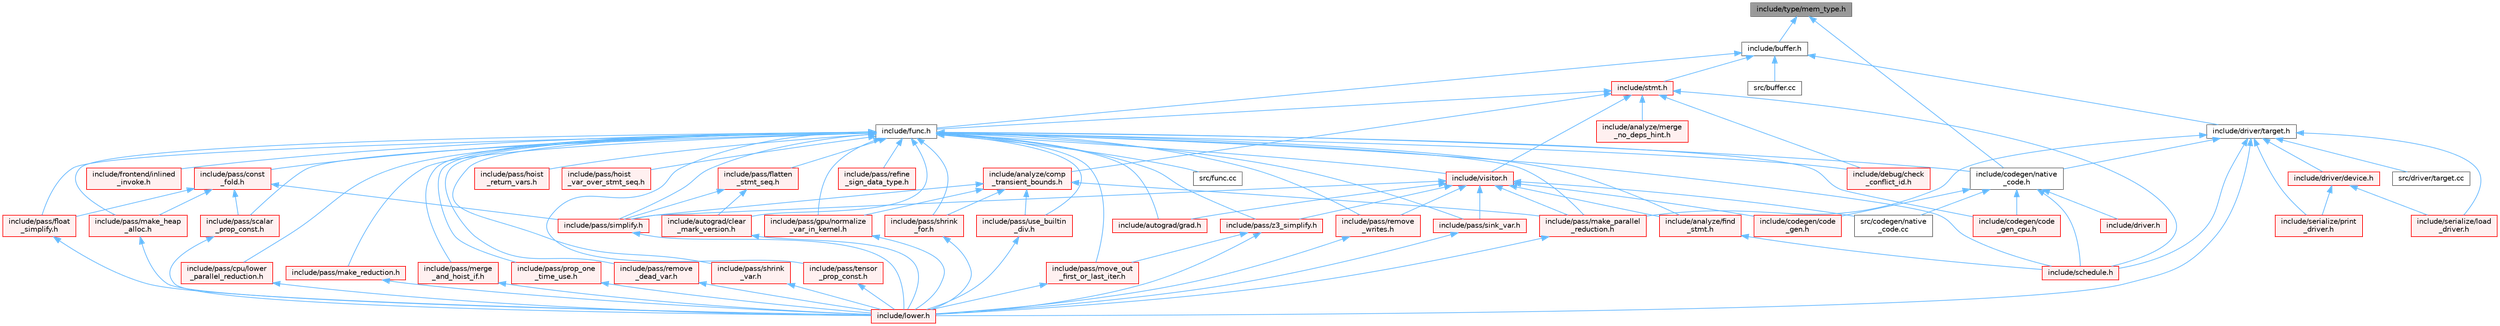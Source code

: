 digraph "include/type/mem_type.h"
{
 // LATEX_PDF_SIZE
  bgcolor="transparent";
  edge [fontname=Helvetica,fontsize=10,labelfontname=Helvetica,labelfontsize=10];
  node [fontname=Helvetica,fontsize=10,shape=box,height=0.2,width=0.4];
  Node1 [label="include/type/mem_type.h",height=0.2,width=0.4,color="gray40", fillcolor="grey60", style="filled", fontcolor="black",tooltip=" "];
  Node1 -> Node2 [dir="back",color="steelblue1",style="solid"];
  Node2 [label="include/buffer.h",height=0.2,width=0.4,color="grey40", fillcolor="white", style="filled",URL="$buffer_8h.html",tooltip=" "];
  Node2 -> Node3 [dir="back",color="steelblue1",style="solid"];
  Node3 [label="include/driver/target.h",height=0.2,width=0.4,color="grey40", fillcolor="white", style="filled",URL="$target_8h.html",tooltip=" "];
  Node3 -> Node4 [dir="back",color="steelblue1",style="solid"];
  Node4 [label="include/codegen/native\l_code.h",height=0.2,width=0.4,color="grey40", fillcolor="white", style="filled",URL="$native__code_8h.html",tooltip=" "];
  Node4 -> Node5 [dir="back",color="steelblue1",style="solid"];
  Node5 [label="include/codegen/code\l_gen.h",height=0.2,width=0.4,color="red", fillcolor="#FFF0F0", style="filled",URL="$include_2codegen_2code__gen_8h.html",tooltip=" "];
  Node4 -> Node7 [dir="back",color="steelblue1",style="solid"];
  Node7 [label="include/codegen/code\l_gen_cpu.h",height=0.2,width=0.4,color="red", fillcolor="#FFF0F0", style="filled",URL="$code__gen__cpu_8h.html",tooltip=" "];
  Node4 -> Node18 [dir="back",color="steelblue1",style="solid"];
  Node18 [label="include/driver.h",height=0.2,width=0.4,color="red", fillcolor="#FFF0F0", style="filled",URL="$driver_8h.html",tooltip=" "];
  Node4 -> Node20 [dir="back",color="steelblue1",style="solid"];
  Node20 [label="include/schedule.h",height=0.2,width=0.4,color="red", fillcolor="#FFF0F0", style="filled",URL="$schedule_8h.html",tooltip=" "];
  Node4 -> Node54 [dir="back",color="steelblue1",style="solid"];
  Node54 [label="src/codegen/native\l_code.cc",height=0.2,width=0.4,color="grey40", fillcolor="white", style="filled",URL="$native__code_8cc.html",tooltip=" "];
  Node3 -> Node55 [dir="back",color="steelblue1",style="solid"];
  Node55 [label="include/driver/device.h",height=0.2,width=0.4,color="red", fillcolor="#FFF0F0", style="filled",URL="$device_8h.html",tooltip=" "];
  Node55 -> Node192 [dir="back",color="steelblue1",style="solid"];
  Node192 [label="include/serialize/load\l_driver.h",height=0.2,width=0.4,color="red", fillcolor="#FFF0F0", style="filled",URL="$load__driver_8h.html",tooltip=" "];
  Node55 -> Node194 [dir="back",color="steelblue1",style="solid"];
  Node194 [label="include/serialize/print\l_driver.h",height=0.2,width=0.4,color="red", fillcolor="#FFF0F0", style="filled",URL="$print__driver_8h.html",tooltip=" "];
  Node3 -> Node69 [dir="back",color="steelblue1",style="solid"];
  Node69 [label="include/lower.h",height=0.2,width=0.4,color="red", fillcolor="#FFF0F0", style="filled",URL="$lower_8h.html",tooltip=" "];
  Node3 -> Node95 [dir="back",color="steelblue1",style="solid"];
  Node95 [label="include/pass/make_parallel\l_reduction.h",height=0.2,width=0.4,color="red", fillcolor="#FFF0F0", style="filled",URL="$make__parallel__reduction_8h.html",tooltip=" "];
  Node95 -> Node69 [dir="back",color="steelblue1",style="solid"];
  Node3 -> Node20 [dir="back",color="steelblue1",style="solid"];
  Node3 -> Node192 [dir="back",color="steelblue1",style="solid"];
  Node3 -> Node194 [dir="back",color="steelblue1",style="solid"];
  Node3 -> Node199 [dir="back",color="steelblue1",style="solid"];
  Node199 [label="src/driver/target.cc",height=0.2,width=0.4,color="grey40", fillcolor="white", style="filled",URL="$target_8cc.html",tooltip=" "];
  Node2 -> Node57 [dir="back",color="steelblue1",style="solid"];
  Node57 [label="include/func.h",height=0.2,width=0.4,color="grey40", fillcolor="white", style="filled",URL="$func_8h.html",tooltip=" "];
  Node57 -> Node58 [dir="back",color="steelblue1",style="solid"];
  Node58 [label="include/analyze/find\l_stmt.h",height=0.2,width=0.4,color="red", fillcolor="#FFF0F0", style="filled",URL="$find__stmt_8h.html",tooltip=" "];
  Node58 -> Node20 [dir="back",color="steelblue1",style="solid"];
  Node57 -> Node132 [dir="back",color="steelblue1",style="solid"];
  Node132 [label="include/autograd/clear\l_mark_version.h",height=0.2,width=0.4,color="red", fillcolor="#FFF0F0", style="filled",URL="$clear__mark__version_8h.html",tooltip=" "];
  Node132 -> Node69 [dir="back",color="steelblue1",style="solid"];
  Node57 -> Node133 [dir="back",color="steelblue1",style="solid"];
  Node133 [label="include/autograd/grad.h",height=0.2,width=0.4,color="red", fillcolor="#FFF0F0", style="filled",URL="$grad_8h.html",tooltip=" "];
  Node57 -> Node7 [dir="back",color="steelblue1",style="solid"];
  Node57 -> Node4 [dir="back",color="steelblue1",style="solid"];
  Node57 -> Node134 [dir="back",color="steelblue1",style="solid"];
  Node134 [label="include/debug/check\l_conflict_id.h",height=0.2,width=0.4,color="red", fillcolor="#FFF0F0", style="filled",URL="$check__conflict__id_8h.html",tooltip=" "];
  Node57 -> Node136 [dir="back",color="steelblue1",style="solid"];
  Node136 [label="include/frontend/inlined\l_invoke.h",height=0.2,width=0.4,color="red", fillcolor="#FFF0F0", style="filled",URL="$inlined__invoke_8h.html",tooltip=" "];
  Node57 -> Node137 [dir="back",color="steelblue1",style="solid"];
  Node137 [label="include/pass/const\l_fold.h",height=0.2,width=0.4,color="red", fillcolor="#FFF0F0", style="filled",URL="$const__fold_8h.html",tooltip=" "];
  Node137 -> Node139 [dir="back",color="steelblue1",style="solid"];
  Node139 [label="include/pass/float\l_simplify.h",height=0.2,width=0.4,color="red", fillcolor="#FFF0F0", style="filled",URL="$float__simplify_8h.html",tooltip=" "];
  Node139 -> Node69 [dir="back",color="steelblue1",style="solid"];
  Node137 -> Node141 [dir="back",color="steelblue1",style="solid"];
  Node141 [label="include/pass/make_heap\l_alloc.h",height=0.2,width=0.4,color="red", fillcolor="#FFF0F0", style="filled",URL="$make__heap__alloc_8h.html",tooltip=" "];
  Node141 -> Node69 [dir="back",color="steelblue1",style="solid"];
  Node137 -> Node142 [dir="back",color="steelblue1",style="solid"];
  Node142 [label="include/pass/scalar\l_prop_const.h",height=0.2,width=0.4,color="red", fillcolor="#FFF0F0", style="filled",URL="$scalar__prop__const_8h.html",tooltip=" "];
  Node142 -> Node69 [dir="back",color="steelblue1",style="solid"];
  Node137 -> Node85 [dir="back",color="steelblue1",style="solid"];
  Node85 [label="include/pass/simplify.h",height=0.2,width=0.4,color="red", fillcolor="#FFF0F0", style="filled",URL="$simplify_8h.html",tooltip=" "];
  Node85 -> Node69 [dir="back",color="steelblue1",style="solid"];
  Node57 -> Node144 [dir="back",color="steelblue1",style="solid"];
  Node144 [label="include/pass/cpu/lower\l_parallel_reduction.h",height=0.2,width=0.4,color="red", fillcolor="#FFF0F0", style="filled",URL="$cpu_2lower__parallel__reduction_8h.html",tooltip=" "];
  Node144 -> Node69 [dir="back",color="steelblue1",style="solid"];
  Node57 -> Node145 [dir="back",color="steelblue1",style="solid"];
  Node145 [label="include/pass/flatten\l_stmt_seq.h",height=0.2,width=0.4,color="red", fillcolor="#FFF0F0", style="filled",URL="$flatten__stmt__seq_8h.html",tooltip=" "];
  Node145 -> Node132 [dir="back",color="steelblue1",style="solid"];
  Node145 -> Node85 [dir="back",color="steelblue1",style="solid"];
  Node57 -> Node139 [dir="back",color="steelblue1",style="solid"];
  Node57 -> Node100 [dir="back",color="steelblue1",style="solid"];
  Node100 [label="include/pass/gpu/normalize\l_var_in_kernel.h",height=0.2,width=0.4,color="red", fillcolor="#FFF0F0", style="filled",URL="$normalize__var__in__kernel_8h.html",tooltip=" "];
  Node100 -> Node69 [dir="back",color="steelblue1",style="solid"];
  Node57 -> Node149 [dir="back",color="steelblue1",style="solid"];
  Node149 [label="include/pass/hoist\l_return_vars.h",height=0.2,width=0.4,color="red", fillcolor="#FFF0F0", style="filled",URL="$hoist__return__vars_8h.html",tooltip=" "];
  Node57 -> Node151 [dir="back",color="steelblue1",style="solid"];
  Node151 [label="include/pass/hoist\l_var_over_stmt_seq.h",height=0.2,width=0.4,color="red", fillcolor="#FFF0F0", style="filled",URL="$hoist__var__over__stmt__seq_8h.html",tooltip=" "];
  Node57 -> Node141 [dir="back",color="steelblue1",style="solid"];
  Node57 -> Node95 [dir="back",color="steelblue1",style="solid"];
  Node57 -> Node152 [dir="back",color="steelblue1",style="solid"];
  Node152 [label="include/pass/make_reduction.h",height=0.2,width=0.4,color="red", fillcolor="#FFF0F0", style="filled",URL="$make__reduction_8h.html",tooltip=" "];
  Node152 -> Node69 [dir="back",color="steelblue1",style="solid"];
  Node57 -> Node153 [dir="back",color="steelblue1",style="solid"];
  Node153 [label="include/pass/merge\l_and_hoist_if.h",height=0.2,width=0.4,color="red", fillcolor="#FFF0F0", style="filled",URL="$merge__and__hoist__if_8h.html",tooltip=" "];
  Node153 -> Node69 [dir="back",color="steelblue1",style="solid"];
  Node57 -> Node154 [dir="back",color="steelblue1",style="solid"];
  Node154 [label="include/pass/move_out\l_first_or_last_iter.h",height=0.2,width=0.4,color="red", fillcolor="#FFF0F0", style="filled",URL="$move__out__first__or__last__iter_8h.html",tooltip=" "];
  Node154 -> Node69 [dir="back",color="steelblue1",style="solid"];
  Node57 -> Node156 [dir="back",color="steelblue1",style="solid"];
  Node156 [label="include/pass/prop_one\l_time_use.h",height=0.2,width=0.4,color="red", fillcolor="#FFF0F0", style="filled",URL="$prop__one__time__use_8h.html",tooltip=" "];
  Node156 -> Node69 [dir="back",color="steelblue1",style="solid"];
  Node57 -> Node157 [dir="back",color="steelblue1",style="solid"];
  Node157 [label="include/pass/refine\l_sign_data_type.h",height=0.2,width=0.4,color="red", fillcolor="#FFF0F0", style="filled",URL="$refine__sign__data__type_8h.html",tooltip=" "];
  Node57 -> Node159 [dir="back",color="steelblue1",style="solid"];
  Node159 [label="include/pass/remove\l_dead_var.h",height=0.2,width=0.4,color="red", fillcolor="#FFF0F0", style="filled",URL="$remove__dead__var_8h.html",tooltip=" "];
  Node159 -> Node69 [dir="back",color="steelblue1",style="solid"];
  Node57 -> Node160 [dir="back",color="steelblue1",style="solid"];
  Node160 [label="include/pass/remove\l_writes.h",height=0.2,width=0.4,color="red", fillcolor="#FFF0F0", style="filled",URL="$remove__writes_8h.html",tooltip=" "];
  Node160 -> Node69 [dir="back",color="steelblue1",style="solid"];
  Node57 -> Node142 [dir="back",color="steelblue1",style="solid"];
  Node57 -> Node68 [dir="back",color="steelblue1",style="solid"];
  Node68 [label="include/pass/shrink\l_for.h",height=0.2,width=0.4,color="red", fillcolor="#FFF0F0", style="filled",URL="$shrink__for_8h.html",tooltip=" "];
  Node68 -> Node69 [dir="back",color="steelblue1",style="solid"];
  Node57 -> Node82 [dir="back",color="steelblue1",style="solid"];
  Node82 [label="include/pass/shrink\l_var.h",height=0.2,width=0.4,color="red", fillcolor="#FFF0F0", style="filled",URL="$shrink__var_8h.html",tooltip=" "];
  Node82 -> Node69 [dir="back",color="steelblue1",style="solid"];
  Node57 -> Node85 [dir="back",color="steelblue1",style="solid"];
  Node57 -> Node162 [dir="back",color="steelblue1",style="solid"];
  Node162 [label="include/pass/sink_var.h",height=0.2,width=0.4,color="red", fillcolor="#FFF0F0", style="filled",URL="$sink__var_8h.html",tooltip=" "];
  Node162 -> Node69 [dir="back",color="steelblue1",style="solid"];
  Node57 -> Node163 [dir="back",color="steelblue1",style="solid"];
  Node163 [label="include/pass/tensor\l_prop_const.h",height=0.2,width=0.4,color="red", fillcolor="#FFF0F0", style="filled",URL="$tensor__prop__const_8h.html",tooltip=" "];
  Node163 -> Node69 [dir="back",color="steelblue1",style="solid"];
  Node57 -> Node96 [dir="back",color="steelblue1",style="solid"];
  Node96 [label="include/pass/use_builtin\l_div.h",height=0.2,width=0.4,color="red", fillcolor="#FFF0F0", style="filled",URL="$use__builtin__div_8h.html",tooltip=" "];
  Node96 -> Node69 [dir="back",color="steelblue1",style="solid"];
  Node57 -> Node164 [dir="back",color="steelblue1",style="solid"];
  Node164 [label="include/pass/z3_simplify.h",height=0.2,width=0.4,color="red", fillcolor="#FFF0F0", style="filled",URL="$z3__simplify_8h.html",tooltip=" "];
  Node164 -> Node69 [dir="back",color="steelblue1",style="solid"];
  Node164 -> Node154 [dir="back",color="steelblue1",style="solid"];
  Node57 -> Node20 [dir="back",color="steelblue1",style="solid"];
  Node57 -> Node165 [dir="back",color="steelblue1",style="solid"];
  Node165 [label="include/visitor.h",height=0.2,width=0.4,color="red", fillcolor="#FFF0F0", style="filled",URL="$visitor_8h.html",tooltip=" "];
  Node165 -> Node58 [dir="back",color="steelblue1",style="solid"];
  Node165 -> Node133 [dir="back",color="steelblue1",style="solid"];
  Node165 -> Node5 [dir="back",color="steelblue1",style="solid"];
  Node165 -> Node95 [dir="back",color="steelblue1",style="solid"];
  Node165 -> Node160 [dir="back",color="steelblue1",style="solid"];
  Node165 -> Node85 [dir="back",color="steelblue1",style="solid"];
  Node165 -> Node162 [dir="back",color="steelblue1",style="solid"];
  Node165 -> Node164 [dir="back",color="steelblue1",style="solid"];
  Node165 -> Node54 [dir="back",color="steelblue1",style="solid"];
  Node57 -> Node191 [dir="back",color="steelblue1",style="solid"];
  Node191 [label="src/func.cc",height=0.2,width=0.4,color="grey40", fillcolor="white", style="filled",URL="$func_8cc.html",tooltip=" "];
  Node2 -> Node200 [dir="back",color="steelblue1",style="solid"];
  Node200 [label="include/stmt.h",height=0.2,width=0.4,color="red", fillcolor="#FFF0F0", style="filled",URL="$stmt_8h.html",tooltip=" "];
  Node200 -> Node78 [dir="back",color="steelblue1",style="solid"];
  Node78 [label="include/analyze/comp\l_transient_bounds.h",height=0.2,width=0.4,color="red", fillcolor="#FFF0F0", style="filled",URL="$comp__transient__bounds_8h.html",tooltip=" "];
  Node78 -> Node100 [dir="back",color="steelblue1",style="solid"];
  Node78 -> Node95 [dir="back",color="steelblue1",style="solid"];
  Node78 -> Node68 [dir="back",color="steelblue1",style="solid"];
  Node78 -> Node85 [dir="back",color="steelblue1",style="solid"];
  Node78 -> Node96 [dir="back",color="steelblue1",style="solid"];
  Node200 -> Node201 [dir="back",color="steelblue1",style="solid"];
  Node201 [label="include/analyze/merge\l_no_deps_hint.h",height=0.2,width=0.4,color="red", fillcolor="#FFF0F0", style="filled",URL="$merge__no__deps__hint_8h.html",tooltip=" "];
  Node200 -> Node134 [dir="back",color="steelblue1",style="solid"];
  Node200 -> Node57 [dir="back",color="steelblue1",style="solid"];
  Node200 -> Node20 [dir="back",color="steelblue1",style="solid"];
  Node200 -> Node165 [dir="back",color="steelblue1",style="solid"];
  Node2 -> Node224 [dir="back",color="steelblue1",style="solid"];
  Node224 [label="src/buffer.cc",height=0.2,width=0.4,color="grey40", fillcolor="white", style="filled",URL="$buffer_8cc.html",tooltip=" "];
  Node1 -> Node4 [dir="back",color="steelblue1",style="solid"];
}
